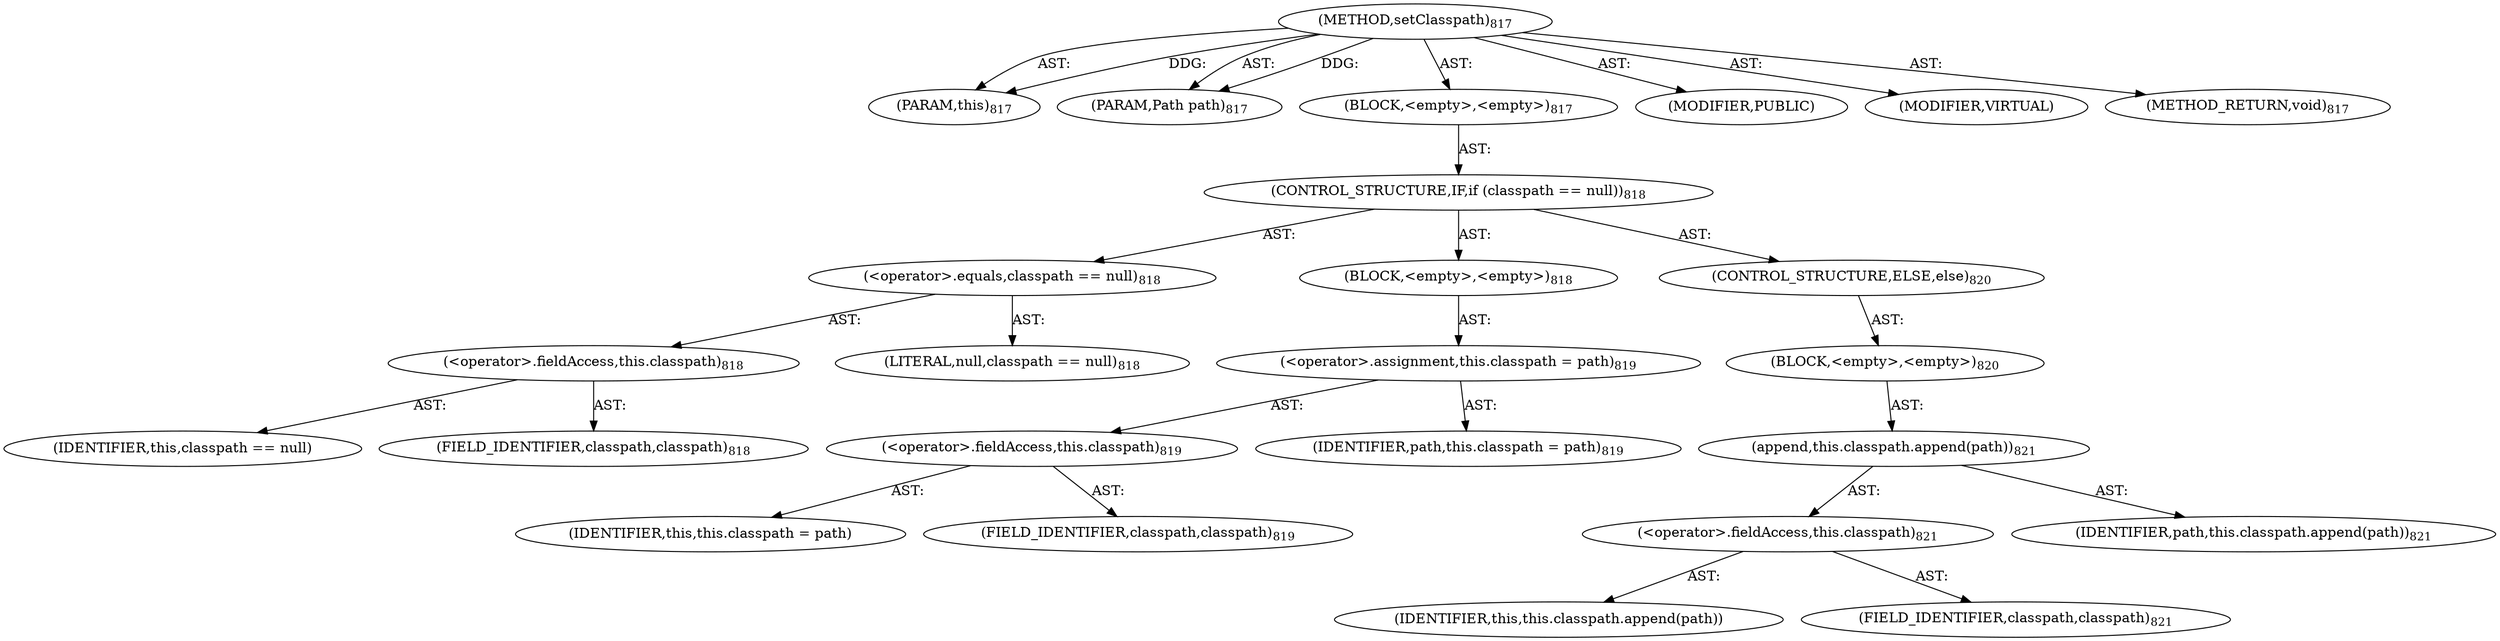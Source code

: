 digraph "setClasspath" {  
"111669149754" [label = <(METHOD,setClasspath)<SUB>817</SUB>> ]
"115964117141" [label = <(PARAM,this)<SUB>817</SUB>> ]
"115964117142" [label = <(PARAM,Path path)<SUB>817</SUB>> ]
"25769803860" [label = <(BLOCK,&lt;empty&gt;,&lt;empty&gt;)<SUB>817</SUB>> ]
"47244640282" [label = <(CONTROL_STRUCTURE,IF,if (classpath == null))<SUB>818</SUB>> ]
"30064771323" [label = <(&lt;operator&gt;.equals,classpath == null)<SUB>818</SUB>> ]
"30064771324" [label = <(&lt;operator&gt;.fieldAccess,this.classpath)<SUB>818</SUB>> ]
"68719477005" [label = <(IDENTIFIER,this,classpath == null)> ]
"55834574934" [label = <(FIELD_IDENTIFIER,classpath,classpath)<SUB>818</SUB>> ]
"90194313247" [label = <(LITERAL,null,classpath == null)<SUB>818</SUB>> ]
"25769803861" [label = <(BLOCK,&lt;empty&gt;,&lt;empty&gt;)<SUB>818</SUB>> ]
"30064771325" [label = <(&lt;operator&gt;.assignment,this.classpath = path)<SUB>819</SUB>> ]
"30064771326" [label = <(&lt;operator&gt;.fieldAccess,this.classpath)<SUB>819</SUB>> ]
"68719477006" [label = <(IDENTIFIER,this,this.classpath = path)> ]
"55834574935" [label = <(FIELD_IDENTIFIER,classpath,classpath)<SUB>819</SUB>> ]
"68719477007" [label = <(IDENTIFIER,path,this.classpath = path)<SUB>819</SUB>> ]
"47244640283" [label = <(CONTROL_STRUCTURE,ELSE,else)<SUB>820</SUB>> ]
"25769803862" [label = <(BLOCK,&lt;empty&gt;,&lt;empty&gt;)<SUB>820</SUB>> ]
"30064771327" [label = <(append,this.classpath.append(path))<SUB>821</SUB>> ]
"30064771328" [label = <(&lt;operator&gt;.fieldAccess,this.classpath)<SUB>821</SUB>> ]
"68719477008" [label = <(IDENTIFIER,this,this.classpath.append(path))> ]
"55834574936" [label = <(FIELD_IDENTIFIER,classpath,classpath)<SUB>821</SUB>> ]
"68719477009" [label = <(IDENTIFIER,path,this.classpath.append(path))<SUB>821</SUB>> ]
"133143986341" [label = <(MODIFIER,PUBLIC)> ]
"133143986342" [label = <(MODIFIER,VIRTUAL)> ]
"128849018938" [label = <(METHOD_RETURN,void)<SUB>817</SUB>> ]
  "111669149754" -> "115964117141"  [ label = "AST: "] 
  "111669149754" -> "115964117142"  [ label = "AST: "] 
  "111669149754" -> "25769803860"  [ label = "AST: "] 
  "111669149754" -> "133143986341"  [ label = "AST: "] 
  "111669149754" -> "133143986342"  [ label = "AST: "] 
  "111669149754" -> "128849018938"  [ label = "AST: "] 
  "25769803860" -> "47244640282"  [ label = "AST: "] 
  "47244640282" -> "30064771323"  [ label = "AST: "] 
  "47244640282" -> "25769803861"  [ label = "AST: "] 
  "47244640282" -> "47244640283"  [ label = "AST: "] 
  "30064771323" -> "30064771324"  [ label = "AST: "] 
  "30064771323" -> "90194313247"  [ label = "AST: "] 
  "30064771324" -> "68719477005"  [ label = "AST: "] 
  "30064771324" -> "55834574934"  [ label = "AST: "] 
  "25769803861" -> "30064771325"  [ label = "AST: "] 
  "30064771325" -> "30064771326"  [ label = "AST: "] 
  "30064771325" -> "68719477007"  [ label = "AST: "] 
  "30064771326" -> "68719477006"  [ label = "AST: "] 
  "30064771326" -> "55834574935"  [ label = "AST: "] 
  "47244640283" -> "25769803862"  [ label = "AST: "] 
  "25769803862" -> "30064771327"  [ label = "AST: "] 
  "30064771327" -> "30064771328"  [ label = "AST: "] 
  "30064771327" -> "68719477009"  [ label = "AST: "] 
  "30064771328" -> "68719477008"  [ label = "AST: "] 
  "30064771328" -> "55834574936"  [ label = "AST: "] 
  "111669149754" -> "115964117141"  [ label = "DDG: "] 
  "111669149754" -> "115964117142"  [ label = "DDG: "] 
}
